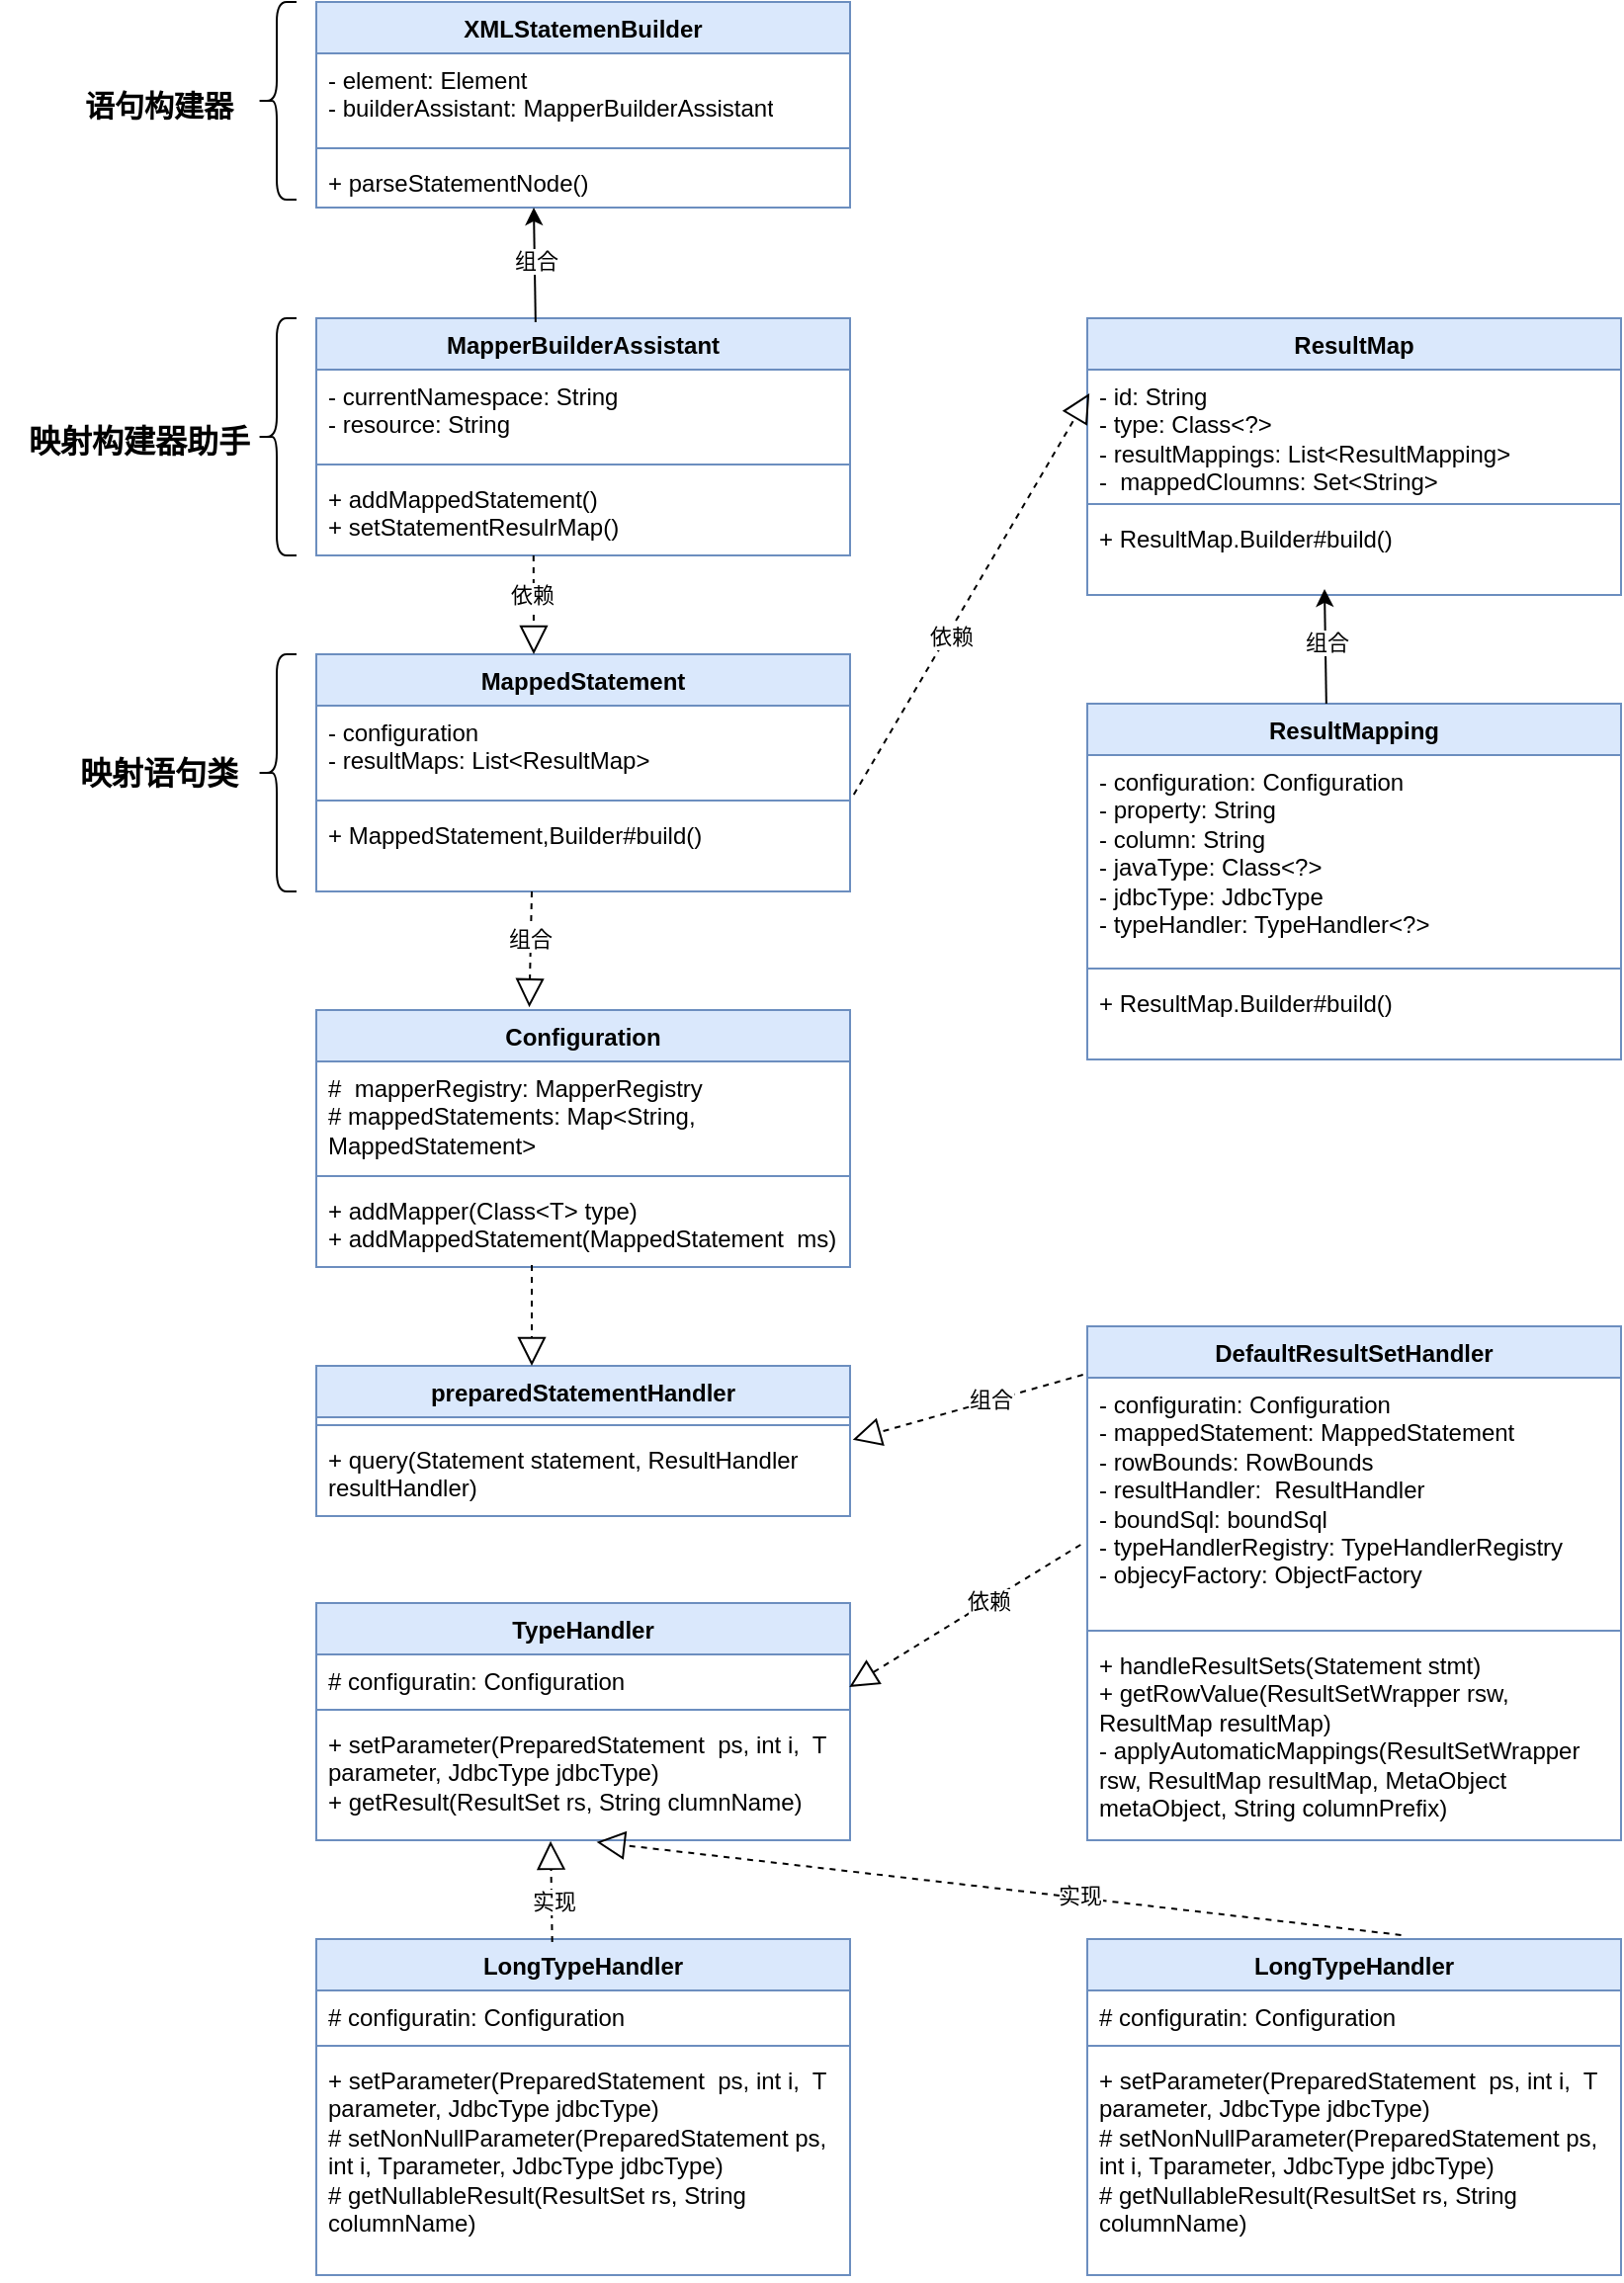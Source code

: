 <mxfile version="21.6.9" type="github">
  <diagram name="第 1 页" id="AXxm6MnpGRur1-2NQTSs">
    <mxGraphModel dx="3033" dy="1166" grid="1" gridSize="10" guides="1" tooltips="1" connect="1" arrows="1" fold="1" page="1" pageScale="1" pageWidth="827" pageHeight="1169" math="0" shadow="0">
      <root>
        <mxCell id="0" />
        <mxCell id="1" parent="0" />
        <mxCell id="1qDTzasl5xJ0afsqU2VG-1" value="XMLStatemenBuilder" style="swimlane;fontStyle=1;align=center;verticalAlign=top;childLayout=stackLayout;horizontal=1;startSize=26;horizontalStack=0;resizeParent=1;resizeParentMax=0;resizeLast=0;collapsible=1;marginBottom=0;whiteSpace=wrap;html=1;fillColor=#dae8fc;strokeColor=#6c8ebf;" vertex="1" parent="1">
          <mxGeometry x="90" y="90" width="270" height="104" as="geometry" />
        </mxCell>
        <mxCell id="1qDTzasl5xJ0afsqU2VG-2" value="- element: Element&lt;br&gt;- builderAssistant: MapperBuilderAssistant" style="text;strokeColor=none;fillColor=none;align=left;verticalAlign=top;spacingLeft=4;spacingRight=4;overflow=hidden;rotatable=0;points=[[0,0.5],[1,0.5]];portConstraint=eastwest;whiteSpace=wrap;html=1;" vertex="1" parent="1qDTzasl5xJ0afsqU2VG-1">
          <mxGeometry y="26" width="270" height="44" as="geometry" />
        </mxCell>
        <mxCell id="1qDTzasl5xJ0afsqU2VG-3" value="" style="line;strokeWidth=1;fillColor=none;align=left;verticalAlign=middle;spacingTop=-1;spacingLeft=3;spacingRight=3;rotatable=0;labelPosition=right;points=[];portConstraint=eastwest;strokeColor=inherit;" vertex="1" parent="1qDTzasl5xJ0afsqU2VG-1">
          <mxGeometry y="70" width="270" height="8" as="geometry" />
        </mxCell>
        <mxCell id="1qDTzasl5xJ0afsqU2VG-4" value="+ parseStatementNode()" style="text;strokeColor=none;fillColor=none;align=left;verticalAlign=top;spacingLeft=4;spacingRight=4;overflow=hidden;rotatable=0;points=[[0,0.5],[1,0.5]];portConstraint=eastwest;whiteSpace=wrap;html=1;" vertex="1" parent="1qDTzasl5xJ0afsqU2VG-1">
          <mxGeometry y="78" width="270" height="26" as="geometry" />
        </mxCell>
        <mxCell id="1qDTzasl5xJ0afsqU2VG-5" value="MapperBuilderAssistant" style="swimlane;fontStyle=1;align=center;verticalAlign=top;childLayout=stackLayout;horizontal=1;startSize=26;horizontalStack=0;resizeParent=1;resizeParentMax=0;resizeLast=0;collapsible=1;marginBottom=0;whiteSpace=wrap;html=1;fillColor=#dae8fc;strokeColor=#6c8ebf;" vertex="1" parent="1">
          <mxGeometry x="90" y="250" width="270" height="120" as="geometry" />
        </mxCell>
        <mxCell id="1qDTzasl5xJ0afsqU2VG-6" value="- currentNamespace: String&lt;br&gt;- resource: String" style="text;strokeColor=none;fillColor=none;align=left;verticalAlign=top;spacingLeft=4;spacingRight=4;overflow=hidden;rotatable=0;points=[[0,0.5],[1,0.5]];portConstraint=eastwest;whiteSpace=wrap;html=1;" vertex="1" parent="1qDTzasl5xJ0afsqU2VG-5">
          <mxGeometry y="26" width="270" height="44" as="geometry" />
        </mxCell>
        <mxCell id="1qDTzasl5xJ0afsqU2VG-7" value="" style="line;strokeWidth=1;fillColor=none;align=left;verticalAlign=middle;spacingTop=-1;spacingLeft=3;spacingRight=3;rotatable=0;labelPosition=right;points=[];portConstraint=eastwest;strokeColor=inherit;" vertex="1" parent="1qDTzasl5xJ0afsqU2VG-5">
          <mxGeometry y="70" width="270" height="8" as="geometry" />
        </mxCell>
        <mxCell id="1qDTzasl5xJ0afsqU2VG-8" value="+ addMappedStatement()&lt;br&gt;+ setStatementResulrMap()" style="text;strokeColor=none;fillColor=none;align=left;verticalAlign=top;spacingLeft=4;spacingRight=4;overflow=hidden;rotatable=0;points=[[0,0.5],[1,0.5]];portConstraint=eastwest;whiteSpace=wrap;html=1;" vertex="1" parent="1qDTzasl5xJ0afsqU2VG-5">
          <mxGeometry y="78" width="270" height="42" as="geometry" />
        </mxCell>
        <mxCell id="1qDTzasl5xJ0afsqU2VG-9" value="ResultMap" style="swimlane;fontStyle=1;align=center;verticalAlign=top;childLayout=stackLayout;horizontal=1;startSize=26;horizontalStack=0;resizeParent=1;resizeParentMax=0;resizeLast=0;collapsible=1;marginBottom=0;whiteSpace=wrap;html=1;fillColor=#dae8fc;strokeColor=#6c8ebf;" vertex="1" parent="1">
          <mxGeometry x="480" y="250" width="270" height="140" as="geometry" />
        </mxCell>
        <mxCell id="1qDTzasl5xJ0afsqU2VG-10" value="- id: String&lt;br&gt;- type: Class&amp;lt;?&amp;gt;&lt;br&gt;- resultMappings: List&amp;lt;ResultMapping&amp;gt;&lt;br&gt;-&amp;nbsp; mappedCloumns: Set&amp;lt;String&amp;gt;" style="text;strokeColor=none;fillColor=none;align=left;verticalAlign=top;spacingLeft=4;spacingRight=4;overflow=hidden;rotatable=0;points=[[0,0.5],[1,0.5]];portConstraint=eastwest;whiteSpace=wrap;html=1;" vertex="1" parent="1qDTzasl5xJ0afsqU2VG-9">
          <mxGeometry y="26" width="270" height="64" as="geometry" />
        </mxCell>
        <mxCell id="1qDTzasl5xJ0afsqU2VG-11" value="" style="line;strokeWidth=1;fillColor=none;align=left;verticalAlign=middle;spacingTop=-1;spacingLeft=3;spacingRight=3;rotatable=0;labelPosition=right;points=[];portConstraint=eastwest;strokeColor=inherit;" vertex="1" parent="1qDTzasl5xJ0afsqU2VG-9">
          <mxGeometry y="90" width="270" height="8" as="geometry" />
        </mxCell>
        <mxCell id="1qDTzasl5xJ0afsqU2VG-12" value="+ ResultMap.Builder#build()" style="text;strokeColor=none;fillColor=none;align=left;verticalAlign=top;spacingLeft=4;spacingRight=4;overflow=hidden;rotatable=0;points=[[0,0.5],[1,0.5]];portConstraint=eastwest;whiteSpace=wrap;html=1;" vertex="1" parent="1qDTzasl5xJ0afsqU2VG-9">
          <mxGeometry y="98" width="270" height="42" as="geometry" />
        </mxCell>
        <mxCell id="1qDTzasl5xJ0afsqU2VG-13" value="ResultMapping" style="swimlane;fontStyle=1;align=center;verticalAlign=top;childLayout=stackLayout;horizontal=1;startSize=26;horizontalStack=0;resizeParent=1;resizeParentMax=0;resizeLast=0;collapsible=1;marginBottom=0;whiteSpace=wrap;html=1;fillColor=#dae8fc;strokeColor=#6c8ebf;" vertex="1" parent="1">
          <mxGeometry x="480" y="445" width="270" height="180" as="geometry" />
        </mxCell>
        <mxCell id="1qDTzasl5xJ0afsqU2VG-14" value="- configuration: Configuration&lt;br&gt;- property: String&lt;br&gt;- column: String&lt;br&gt;- javaType: Class&amp;lt;?&amp;gt;&lt;br&gt;- jdbcType: JdbcType&lt;br&gt;- typeHandler: TypeHandler&amp;lt;?&amp;gt;" style="text;strokeColor=none;fillColor=none;align=left;verticalAlign=top;spacingLeft=4;spacingRight=4;overflow=hidden;rotatable=0;points=[[0,0.5],[1,0.5]];portConstraint=eastwest;whiteSpace=wrap;html=1;" vertex="1" parent="1qDTzasl5xJ0afsqU2VG-13">
          <mxGeometry y="26" width="270" height="104" as="geometry" />
        </mxCell>
        <mxCell id="1qDTzasl5xJ0afsqU2VG-15" value="" style="line;strokeWidth=1;fillColor=none;align=left;verticalAlign=middle;spacingTop=-1;spacingLeft=3;spacingRight=3;rotatable=0;labelPosition=right;points=[];portConstraint=eastwest;strokeColor=inherit;" vertex="1" parent="1qDTzasl5xJ0afsqU2VG-13">
          <mxGeometry y="130" width="270" height="8" as="geometry" />
        </mxCell>
        <mxCell id="1qDTzasl5xJ0afsqU2VG-16" value="+ ResultMap.Builder#build()" style="text;strokeColor=none;fillColor=none;align=left;verticalAlign=top;spacingLeft=4;spacingRight=4;overflow=hidden;rotatable=0;points=[[0,0.5],[1,0.5]];portConstraint=eastwest;whiteSpace=wrap;html=1;" vertex="1" parent="1qDTzasl5xJ0afsqU2VG-13">
          <mxGeometry y="138" width="270" height="42" as="geometry" />
        </mxCell>
        <mxCell id="1qDTzasl5xJ0afsqU2VG-22" value="MappedStatement" style="swimlane;fontStyle=1;align=center;verticalAlign=top;childLayout=stackLayout;horizontal=1;startSize=26;horizontalStack=0;resizeParent=1;resizeParentMax=0;resizeLast=0;collapsible=1;marginBottom=0;whiteSpace=wrap;html=1;fillColor=#dae8fc;strokeColor=#6c8ebf;" vertex="1" parent="1">
          <mxGeometry x="90" y="420" width="270" height="120" as="geometry" />
        </mxCell>
        <mxCell id="1qDTzasl5xJ0afsqU2VG-23" value="- configuration&lt;br&gt;- resultMaps: List&amp;lt;ResultMap&amp;gt;" style="text;strokeColor=none;fillColor=none;align=left;verticalAlign=top;spacingLeft=4;spacingRight=4;overflow=hidden;rotatable=0;points=[[0,0.5],[1,0.5]];portConstraint=eastwest;whiteSpace=wrap;html=1;" vertex="1" parent="1qDTzasl5xJ0afsqU2VG-22">
          <mxGeometry y="26" width="270" height="44" as="geometry" />
        </mxCell>
        <mxCell id="1qDTzasl5xJ0afsqU2VG-24" value="" style="line;strokeWidth=1;fillColor=none;align=left;verticalAlign=middle;spacingTop=-1;spacingLeft=3;spacingRight=3;rotatable=0;labelPosition=right;points=[];portConstraint=eastwest;strokeColor=inherit;" vertex="1" parent="1qDTzasl5xJ0afsqU2VG-22">
          <mxGeometry y="70" width="270" height="8" as="geometry" />
        </mxCell>
        <mxCell id="1qDTzasl5xJ0afsqU2VG-25" value="+ MappedStatement,Builder#build()" style="text;strokeColor=none;fillColor=none;align=left;verticalAlign=top;spacingLeft=4;spacingRight=4;overflow=hidden;rotatable=0;points=[[0,0.5],[1,0.5]];portConstraint=eastwest;whiteSpace=wrap;html=1;" vertex="1" parent="1qDTzasl5xJ0afsqU2VG-22">
          <mxGeometry y="78" width="270" height="42" as="geometry" />
        </mxCell>
        <mxCell id="1qDTzasl5xJ0afsqU2VG-26" value="Configuration" style="swimlane;fontStyle=1;align=center;verticalAlign=top;childLayout=stackLayout;horizontal=1;startSize=26;horizontalStack=0;resizeParent=1;resizeParentMax=0;resizeLast=0;collapsible=1;marginBottom=0;whiteSpace=wrap;html=1;fillColor=#dae8fc;strokeColor=#6c8ebf;" vertex="1" parent="1">
          <mxGeometry x="90" y="600" width="270" height="130" as="geometry" />
        </mxCell>
        <mxCell id="1qDTzasl5xJ0afsqU2VG-27" value="#&amp;nbsp; mapperRegistry: MapperRegistry&lt;br&gt;# mappedStatements: Map&amp;lt;String, MappedStatement&amp;gt;" style="text;strokeColor=none;fillColor=none;align=left;verticalAlign=top;spacingLeft=4;spacingRight=4;overflow=hidden;rotatable=0;points=[[0,0.5],[1,0.5]];portConstraint=eastwest;whiteSpace=wrap;html=1;" vertex="1" parent="1qDTzasl5xJ0afsqU2VG-26">
          <mxGeometry y="26" width="270" height="54" as="geometry" />
        </mxCell>
        <mxCell id="1qDTzasl5xJ0afsqU2VG-28" value="" style="line;strokeWidth=1;fillColor=none;align=left;verticalAlign=middle;spacingTop=-1;spacingLeft=3;spacingRight=3;rotatable=0;labelPosition=right;points=[];portConstraint=eastwest;strokeColor=inherit;" vertex="1" parent="1qDTzasl5xJ0afsqU2VG-26">
          <mxGeometry y="80" width="270" height="8" as="geometry" />
        </mxCell>
        <mxCell id="1qDTzasl5xJ0afsqU2VG-29" value="+ addMapper(Class&amp;lt;T&amp;gt; type)&lt;br&gt;+ addMappedStatement(MappedStatement&amp;nbsp; ms)" style="text;strokeColor=none;fillColor=none;align=left;verticalAlign=top;spacingLeft=4;spacingRight=4;overflow=hidden;rotatable=0;points=[[0,0.5],[1,0.5]];portConstraint=eastwest;whiteSpace=wrap;html=1;" vertex="1" parent="1qDTzasl5xJ0afsqU2VG-26">
          <mxGeometry y="88" width="270" height="42" as="geometry" />
        </mxCell>
        <mxCell id="1qDTzasl5xJ0afsqU2VG-30" value="preparedStatementHandler" style="swimlane;fontStyle=1;align=center;verticalAlign=top;childLayout=stackLayout;horizontal=1;startSize=26;horizontalStack=0;resizeParent=1;resizeParentMax=0;resizeLast=0;collapsible=1;marginBottom=0;whiteSpace=wrap;html=1;fillColor=#dae8fc;strokeColor=#6c8ebf;" vertex="1" parent="1">
          <mxGeometry x="90" y="780" width="270" height="76" as="geometry" />
        </mxCell>
        <mxCell id="1qDTzasl5xJ0afsqU2VG-32" value="" style="line;strokeWidth=1;fillColor=none;align=left;verticalAlign=middle;spacingTop=-1;spacingLeft=3;spacingRight=3;rotatable=0;labelPosition=right;points=[];portConstraint=eastwest;strokeColor=inherit;" vertex="1" parent="1qDTzasl5xJ0afsqU2VG-30">
          <mxGeometry y="26" width="270" height="8" as="geometry" />
        </mxCell>
        <mxCell id="1qDTzasl5xJ0afsqU2VG-33" value="+ query(Statement statement, ResultHandler resultHandler)" style="text;strokeColor=none;fillColor=none;align=left;verticalAlign=top;spacingLeft=4;spacingRight=4;overflow=hidden;rotatable=0;points=[[0,0.5],[1,0.5]];portConstraint=eastwest;whiteSpace=wrap;html=1;" vertex="1" parent="1qDTzasl5xJ0afsqU2VG-30">
          <mxGeometry y="34" width="270" height="42" as="geometry" />
        </mxCell>
        <mxCell id="1qDTzasl5xJ0afsqU2VG-38" value="TypeHandler" style="swimlane;fontStyle=1;align=center;verticalAlign=top;childLayout=stackLayout;horizontal=1;startSize=26;horizontalStack=0;resizeParent=1;resizeParentMax=0;resizeLast=0;collapsible=1;marginBottom=0;whiteSpace=wrap;html=1;fillColor=#dae8fc;strokeColor=#6c8ebf;" vertex="1" parent="1">
          <mxGeometry x="90" y="900" width="270" height="120" as="geometry" />
        </mxCell>
        <mxCell id="1qDTzasl5xJ0afsqU2VG-39" value="# configuratin: Configuration" style="text;strokeColor=none;fillColor=none;align=left;verticalAlign=top;spacingLeft=4;spacingRight=4;overflow=hidden;rotatable=0;points=[[0,0.5],[1,0.5]];portConstraint=eastwest;whiteSpace=wrap;html=1;" vertex="1" parent="1qDTzasl5xJ0afsqU2VG-38">
          <mxGeometry y="26" width="270" height="24" as="geometry" />
        </mxCell>
        <mxCell id="1qDTzasl5xJ0afsqU2VG-40" value="" style="line;strokeWidth=1;fillColor=none;align=left;verticalAlign=middle;spacingTop=-1;spacingLeft=3;spacingRight=3;rotatable=0;labelPosition=right;points=[];portConstraint=eastwest;strokeColor=inherit;" vertex="1" parent="1qDTzasl5xJ0afsqU2VG-38">
          <mxGeometry y="50" width="270" height="8" as="geometry" />
        </mxCell>
        <mxCell id="1qDTzasl5xJ0afsqU2VG-41" value="+ setParameter(PreparedStatement&amp;nbsp; ps, int i,&amp;nbsp; T parameter, JdbcType jdbcType)&lt;br&gt;+ getResult(ResultSet rs, String clumnName)" style="text;strokeColor=none;fillColor=none;align=left;verticalAlign=top;spacingLeft=4;spacingRight=4;overflow=hidden;rotatable=0;points=[[0,0.5],[1,0.5]];portConstraint=eastwest;whiteSpace=wrap;html=1;" vertex="1" parent="1qDTzasl5xJ0afsqU2VG-38">
          <mxGeometry y="58" width="270" height="62" as="geometry" />
        </mxCell>
        <mxCell id="1qDTzasl5xJ0afsqU2VG-44" value="LongTypeHandler" style="swimlane;fontStyle=1;align=center;verticalAlign=top;childLayout=stackLayout;horizontal=1;startSize=26;horizontalStack=0;resizeParent=1;resizeParentMax=0;resizeLast=0;collapsible=1;marginBottom=0;whiteSpace=wrap;html=1;fillColor=#dae8fc;strokeColor=#6c8ebf;" vertex="1" parent="1">
          <mxGeometry x="90" y="1070" width="270" height="170" as="geometry" />
        </mxCell>
        <mxCell id="1qDTzasl5xJ0afsqU2VG-45" value="# configuratin: Configuration" style="text;strokeColor=none;fillColor=none;align=left;verticalAlign=top;spacingLeft=4;spacingRight=4;overflow=hidden;rotatable=0;points=[[0,0.5],[1,0.5]];portConstraint=eastwest;whiteSpace=wrap;html=1;" vertex="1" parent="1qDTzasl5xJ0afsqU2VG-44">
          <mxGeometry y="26" width="270" height="24" as="geometry" />
        </mxCell>
        <mxCell id="1qDTzasl5xJ0afsqU2VG-46" value="" style="line;strokeWidth=1;fillColor=none;align=left;verticalAlign=middle;spacingTop=-1;spacingLeft=3;spacingRight=3;rotatable=0;labelPosition=right;points=[];portConstraint=eastwest;strokeColor=inherit;" vertex="1" parent="1qDTzasl5xJ0afsqU2VG-44">
          <mxGeometry y="50" width="270" height="8" as="geometry" />
        </mxCell>
        <mxCell id="1qDTzasl5xJ0afsqU2VG-47" value="+ setParameter(PreparedStatement&amp;nbsp; ps, int i,&amp;nbsp; T parameter, JdbcType jdbcType)&lt;br&gt;# setNonNullParameter(PreparedStatement ps, int i, Tparameter, JdbcType jdbcType)&lt;br&gt;# getNullableResult(ResultSet rs, String columnName)" style="text;strokeColor=none;fillColor=none;align=left;verticalAlign=top;spacingLeft=4;spacingRight=4;overflow=hidden;rotatable=0;points=[[0,0.5],[1,0.5]];portConstraint=eastwest;whiteSpace=wrap;html=1;" vertex="1" parent="1qDTzasl5xJ0afsqU2VG-44">
          <mxGeometry y="58" width="270" height="112" as="geometry" />
        </mxCell>
        <mxCell id="1qDTzasl5xJ0afsqU2VG-48" value="LongTypeHandler" style="swimlane;fontStyle=1;align=center;verticalAlign=top;childLayout=stackLayout;horizontal=1;startSize=26;horizontalStack=0;resizeParent=1;resizeParentMax=0;resizeLast=0;collapsible=1;marginBottom=0;whiteSpace=wrap;html=1;fillColor=#dae8fc;strokeColor=#6c8ebf;" vertex="1" parent="1">
          <mxGeometry x="480" y="1070" width="270" height="170" as="geometry" />
        </mxCell>
        <mxCell id="1qDTzasl5xJ0afsqU2VG-49" value="# configuratin: Configuration" style="text;strokeColor=none;fillColor=none;align=left;verticalAlign=top;spacingLeft=4;spacingRight=4;overflow=hidden;rotatable=0;points=[[0,0.5],[1,0.5]];portConstraint=eastwest;whiteSpace=wrap;html=1;" vertex="1" parent="1qDTzasl5xJ0afsqU2VG-48">
          <mxGeometry y="26" width="270" height="24" as="geometry" />
        </mxCell>
        <mxCell id="1qDTzasl5xJ0afsqU2VG-50" value="" style="line;strokeWidth=1;fillColor=none;align=left;verticalAlign=middle;spacingTop=-1;spacingLeft=3;spacingRight=3;rotatable=0;labelPosition=right;points=[];portConstraint=eastwest;strokeColor=inherit;" vertex="1" parent="1qDTzasl5xJ0afsqU2VG-48">
          <mxGeometry y="50" width="270" height="8" as="geometry" />
        </mxCell>
        <mxCell id="1qDTzasl5xJ0afsqU2VG-51" value="+ setParameter(PreparedStatement&amp;nbsp; ps, int i,&amp;nbsp; T parameter, JdbcType jdbcType)&lt;br&gt;# setNonNullParameter(PreparedStatement ps, int i, Tparameter, JdbcType jdbcType)&lt;br&gt;# getNullableResult(ResultSet rs, String columnName)" style="text;strokeColor=none;fillColor=none;align=left;verticalAlign=top;spacingLeft=4;spacingRight=4;overflow=hidden;rotatable=0;points=[[0,0.5],[1,0.5]];portConstraint=eastwest;whiteSpace=wrap;html=1;" vertex="1" parent="1qDTzasl5xJ0afsqU2VG-48">
          <mxGeometry y="58" width="270" height="112" as="geometry" />
        </mxCell>
        <mxCell id="1qDTzasl5xJ0afsqU2VG-57" value="DefaultResultSetHandler" style="swimlane;fontStyle=1;align=center;verticalAlign=top;childLayout=stackLayout;horizontal=1;startSize=26;horizontalStack=0;resizeParent=1;resizeParentMax=0;resizeLast=0;collapsible=1;marginBottom=0;whiteSpace=wrap;html=1;fillColor=#dae8fc;strokeColor=#6c8ebf;" vertex="1" parent="1">
          <mxGeometry x="480" y="760" width="270" height="260" as="geometry" />
        </mxCell>
        <mxCell id="1qDTzasl5xJ0afsqU2VG-58" value="- configuratin: Configuration&lt;br&gt;- mappedStatement: MappedStatement&lt;br&gt;- rowBounds: RowBounds&lt;br&gt;- resultHandler:&amp;nbsp; ResultHandler&lt;br&gt;- boundSql: boundSql&lt;br&gt;- typeHandlerRegistry: TypeHandlerRegistry&lt;br&gt;- objecyFactory: ObjectFactory" style="text;strokeColor=none;fillColor=none;align=left;verticalAlign=top;spacingLeft=4;spacingRight=4;overflow=hidden;rotatable=0;points=[[0,0.5],[1,0.5]];portConstraint=eastwest;whiteSpace=wrap;html=1;" vertex="1" parent="1qDTzasl5xJ0afsqU2VG-57">
          <mxGeometry y="26" width="270" height="124" as="geometry" />
        </mxCell>
        <mxCell id="1qDTzasl5xJ0afsqU2VG-59" value="" style="line;strokeWidth=1;fillColor=none;align=left;verticalAlign=middle;spacingTop=-1;spacingLeft=3;spacingRight=3;rotatable=0;labelPosition=right;points=[];portConstraint=eastwest;strokeColor=inherit;" vertex="1" parent="1qDTzasl5xJ0afsqU2VG-57">
          <mxGeometry y="150" width="270" height="8" as="geometry" />
        </mxCell>
        <mxCell id="1qDTzasl5xJ0afsqU2VG-60" value="+ handleResultSets(Statement stmt)&lt;br&gt;+ getRowValue(ResultSetWrapper rsw, ResultMap resultMap)&lt;br&gt;- applyAutomaticMappings(ResultSetWrapper rsw, ResultMap resultMap, MetaObject metaObject, String columnPrefix)" style="text;strokeColor=none;fillColor=none;align=left;verticalAlign=top;spacingLeft=4;spacingRight=4;overflow=hidden;rotatable=0;points=[[0,0.5],[1,0.5]];portConstraint=eastwest;whiteSpace=wrap;html=1;" vertex="1" parent="1qDTzasl5xJ0afsqU2VG-57">
          <mxGeometry y="158" width="270" height="102" as="geometry" />
        </mxCell>
        <mxCell id="1qDTzasl5xJ0afsqU2VG-61" value="" style="endArrow=classic;html=1;rounded=0;entryX=0.404;entryY=0.923;entryDx=0;entryDy=0;entryPerimeter=0;" edge="1" parent="1">
          <mxGeometry width="50" height="50" relative="1" as="geometry">
            <mxPoint x="600.92" y="445" as="sourcePoint" />
            <mxPoint x="600" y="386.998" as="targetPoint" />
          </mxGeometry>
        </mxCell>
        <mxCell id="1qDTzasl5xJ0afsqU2VG-62" value="组合" style="edgeLabel;html=1;align=center;verticalAlign=middle;resizable=0;points=[];" vertex="1" connectable="0" parent="1qDTzasl5xJ0afsqU2VG-61">
          <mxGeometry x="0.091" relative="1" as="geometry">
            <mxPoint as="offset" />
          </mxGeometry>
        </mxCell>
        <mxCell id="1qDTzasl5xJ0afsqU2VG-63" value="" style="endArrow=block;dashed=1;endFill=0;endSize=12;html=1;rounded=0;exitX=0.407;exitY=1;exitDx=0;exitDy=0;exitPerimeter=0;" edge="1" parent="1" source="1qDTzasl5xJ0afsqU2VG-8">
          <mxGeometry width="160" relative="1" as="geometry">
            <mxPoint x="340" y="220" as="sourcePoint" />
            <mxPoint x="200" y="420" as="targetPoint" />
          </mxGeometry>
        </mxCell>
        <mxCell id="1qDTzasl5xJ0afsqU2VG-69" value="依赖" style="edgeLabel;html=1;align=center;verticalAlign=middle;resizable=0;points=[];" vertex="1" connectable="0" parent="1qDTzasl5xJ0afsqU2VG-63">
          <mxGeometry x="-0.2" y="-1" relative="1" as="geometry">
            <mxPoint as="offset" />
          </mxGeometry>
        </mxCell>
        <mxCell id="1qDTzasl5xJ0afsqU2VG-67" value="" style="endArrow=classic;html=1;rounded=0;entryX=0.404;entryY=0.923;entryDx=0;entryDy=0;entryPerimeter=0;" edge="1" parent="1">
          <mxGeometry width="50" height="50" relative="1" as="geometry">
            <mxPoint x="200.92" y="252" as="sourcePoint" />
            <mxPoint x="200" y="193.998" as="targetPoint" />
          </mxGeometry>
        </mxCell>
        <mxCell id="1qDTzasl5xJ0afsqU2VG-68" value="组合" style="edgeLabel;html=1;align=center;verticalAlign=middle;resizable=0;points=[];" vertex="1" connectable="0" parent="1qDTzasl5xJ0afsqU2VG-67">
          <mxGeometry x="0.091" relative="1" as="geometry">
            <mxPoint as="offset" />
          </mxGeometry>
        </mxCell>
        <mxCell id="1qDTzasl5xJ0afsqU2VG-74" value="" style="endArrow=block;dashed=1;endFill=0;endSize=12;html=1;rounded=0;exitX=1.007;exitY=1.023;exitDx=0;exitDy=0;exitPerimeter=0;entryX=0.004;entryY=0.188;entryDx=0;entryDy=0;entryPerimeter=0;" edge="1" parent="1" source="1qDTzasl5xJ0afsqU2VG-23" target="1qDTzasl5xJ0afsqU2VG-10">
          <mxGeometry width="160" relative="1" as="geometry">
            <mxPoint x="390.11" y="370" as="sourcePoint" />
            <mxPoint x="390.11" y="420" as="targetPoint" />
          </mxGeometry>
        </mxCell>
        <mxCell id="1qDTzasl5xJ0afsqU2VG-75" value="依赖" style="edgeLabel;html=1;align=center;verticalAlign=middle;resizable=0;points=[];" vertex="1" connectable="0" parent="1qDTzasl5xJ0afsqU2VG-74">
          <mxGeometry x="-0.2" y="-1" relative="1" as="geometry">
            <mxPoint as="offset" />
          </mxGeometry>
        </mxCell>
        <mxCell id="1qDTzasl5xJ0afsqU2VG-76" value="" style="endArrow=block;dashed=1;endFill=0;endSize=12;html=1;rounded=0;entryX=0.404;entryY=-0.023;entryDx=0;entryDy=0;entryPerimeter=0;" edge="1" parent="1">
          <mxGeometry width="160" relative="1" as="geometry">
            <mxPoint x="199" y="729" as="sourcePoint" />
            <mxPoint x="199" y="779.99" as="targetPoint" />
          </mxGeometry>
        </mxCell>
        <mxCell id="1qDTzasl5xJ0afsqU2VG-79" value="" style="endArrow=block;dashed=1;endFill=0;endSize=12;html=1;rounded=0;entryX=0.399;entryY=-0.011;entryDx=0;entryDy=0;entryPerimeter=0;" edge="1" parent="1" target="1qDTzasl5xJ0afsqU2VG-26">
          <mxGeometry width="160" relative="1" as="geometry">
            <mxPoint x="199" y="540" as="sourcePoint" />
            <mxPoint x="199" y="590" as="targetPoint" />
          </mxGeometry>
        </mxCell>
        <mxCell id="1qDTzasl5xJ0afsqU2VG-80" value="组合" style="edgeLabel;html=1;align=center;verticalAlign=middle;resizable=0;points=[];" vertex="1" connectable="0" parent="1qDTzasl5xJ0afsqU2VG-79">
          <mxGeometry x="-0.2" y="-1" relative="1" as="geometry">
            <mxPoint as="offset" />
          </mxGeometry>
        </mxCell>
        <mxCell id="1qDTzasl5xJ0afsqU2VG-81" value="" style="endArrow=block;dashed=1;endFill=0;endSize=12;html=1;rounded=0;entryX=1.005;entryY=0.081;entryDx=0;entryDy=0;entryPerimeter=0;exitX=-0.008;exitY=-0.012;exitDx=0;exitDy=0;exitPerimeter=0;" edge="1" parent="1" source="1qDTzasl5xJ0afsqU2VG-58" target="1qDTzasl5xJ0afsqU2VG-33">
          <mxGeometry width="160" relative="1" as="geometry">
            <mxPoint x="413.27" y="788.71" as="sourcePoint" />
            <mxPoint x="412.27" y="847.71" as="targetPoint" />
          </mxGeometry>
        </mxCell>
        <mxCell id="1qDTzasl5xJ0afsqU2VG-82" value="组合" style="edgeLabel;html=1;align=center;verticalAlign=middle;resizable=0;points=[];" vertex="1" connectable="0" parent="1qDTzasl5xJ0afsqU2VG-81">
          <mxGeometry x="-0.2" y="-1" relative="1" as="geometry">
            <mxPoint as="offset" />
          </mxGeometry>
        </mxCell>
        <mxCell id="1qDTzasl5xJ0afsqU2VG-84" value="" style="endArrow=block;dashed=1;endFill=0;endSize=12;html=1;rounded=0;entryX=0.439;entryY=1.007;entryDx=0;entryDy=0;entryPerimeter=0;exitX=0.442;exitY=0.009;exitDx=0;exitDy=0;exitPerimeter=0;" edge="1" parent="1" source="1qDTzasl5xJ0afsqU2VG-44" target="1qDTzasl5xJ0afsqU2VG-41">
          <mxGeometry width="160" relative="1" as="geometry">
            <mxPoint x="480" y="928.97" as="sourcePoint" />
            <mxPoint x="361.19" y="1020" as="targetPoint" />
          </mxGeometry>
        </mxCell>
        <mxCell id="1qDTzasl5xJ0afsqU2VG-85" value="实现" style="edgeLabel;html=1;align=center;verticalAlign=middle;resizable=0;points=[];" vertex="1" connectable="0" parent="1qDTzasl5xJ0afsqU2VG-84">
          <mxGeometry x="-0.2" y="-1" relative="1" as="geometry">
            <mxPoint as="offset" />
          </mxGeometry>
        </mxCell>
        <mxCell id="1qDTzasl5xJ0afsqU2VG-86" value="" style="endArrow=block;dashed=1;endFill=0;endSize=12;html=1;rounded=0;entryX=0.525;entryY=1.015;entryDx=0;entryDy=0;entryPerimeter=0;exitX=0.588;exitY=-0.012;exitDx=0;exitDy=0;exitPerimeter=0;" edge="1" parent="1" source="1qDTzasl5xJ0afsqU2VG-48" target="1qDTzasl5xJ0afsqU2VG-41">
          <mxGeometry width="160" relative="1" as="geometry">
            <mxPoint x="472.81" y="960" as="sourcePoint" />
            <mxPoint x="353.65" y="1051.51" as="targetPoint" />
          </mxGeometry>
        </mxCell>
        <mxCell id="1qDTzasl5xJ0afsqU2VG-87" value="实现" style="edgeLabel;html=1;align=center;verticalAlign=middle;resizable=0;points=[];" vertex="1" connectable="0" parent="1qDTzasl5xJ0afsqU2VG-86">
          <mxGeometry x="-0.2" y="-1" relative="1" as="geometry">
            <mxPoint as="offset" />
          </mxGeometry>
        </mxCell>
        <mxCell id="1qDTzasl5xJ0afsqU2VG-89" value="" style="endArrow=block;dashed=1;endFill=0;endSize=12;html=1;rounded=0;entryX=1.005;entryY=0.081;entryDx=0;entryDy=0;entryPerimeter=0;exitX=-0.008;exitY=-0.012;exitDx=0;exitDy=0;exitPerimeter=0;" edge="1" parent="1">
          <mxGeometry width="160" relative="1" as="geometry">
            <mxPoint x="476.65" y="870.49" as="sourcePoint" />
            <mxPoint x="359.65" y="942.49" as="targetPoint" />
          </mxGeometry>
        </mxCell>
        <mxCell id="1qDTzasl5xJ0afsqU2VG-90" value="依赖" style="edgeLabel;html=1;align=center;verticalAlign=middle;resizable=0;points=[];" vertex="1" connectable="0" parent="1qDTzasl5xJ0afsqU2VG-89">
          <mxGeometry x="-0.2" y="-1" relative="1" as="geometry">
            <mxPoint as="offset" />
          </mxGeometry>
        </mxCell>
        <mxCell id="1qDTzasl5xJ0afsqU2VG-93" value="" style="shape=curlyBracket;whiteSpace=wrap;html=1;rounded=1;labelPosition=left;verticalLabelPosition=middle;align=right;verticalAlign=middle;" vertex="1" parent="1">
          <mxGeometry x="60" y="90" width="20" height="100" as="geometry" />
        </mxCell>
        <mxCell id="1qDTzasl5xJ0afsqU2VG-96" value="&lt;font style=&quot;font-size: 15px;&quot;&gt;&lt;b&gt;语句构建器&lt;/b&gt;&lt;/font&gt;" style="text;html=1;align=center;verticalAlign=top;resizable=0;points=[];autosize=1;strokeColor=none;fillColor=none;flipV=1;fontSize=15;" vertex="1" parent="1">
          <mxGeometry x="-40" y="127" width="100" height="30" as="geometry" />
        </mxCell>
        <mxCell id="1qDTzasl5xJ0afsqU2VG-98" value="" style="shape=curlyBracket;whiteSpace=wrap;html=1;rounded=1;labelPosition=left;verticalLabelPosition=middle;align=right;verticalAlign=middle;" vertex="1" parent="1">
          <mxGeometry x="60" y="250" width="20" height="120" as="geometry" />
        </mxCell>
        <mxCell id="1qDTzasl5xJ0afsqU2VG-99" value="" style="shape=curlyBracket;whiteSpace=wrap;html=1;rounded=1;labelPosition=left;verticalLabelPosition=middle;align=right;verticalAlign=middle;" vertex="1" parent="1">
          <mxGeometry x="60" y="420" width="20" height="120" as="geometry" />
        </mxCell>
        <mxCell id="1qDTzasl5xJ0afsqU2VG-100" value="&lt;font style=&quot;font-size: 16px;&quot;&gt;&lt;b&gt;映射构建器助手&lt;/b&gt;&lt;/font&gt;" style="text;html=1;align=center;verticalAlign=middle;resizable=0;points=[];autosize=1;strokeColor=none;fillColor=none;" vertex="1" parent="1">
          <mxGeometry x="-70" y="297" width="140" height="30" as="geometry" />
        </mxCell>
        <mxCell id="1qDTzasl5xJ0afsqU2VG-101" value="&lt;font style=&quot;font-size: 16px;&quot;&gt;&lt;b&gt;映射语句类&lt;/b&gt;&lt;/font&gt;" style="text;html=1;align=center;verticalAlign=middle;resizable=0;points=[];autosize=1;strokeColor=none;fillColor=none;" vertex="1" parent="1">
          <mxGeometry x="-40" y="465" width="100" height="30" as="geometry" />
        </mxCell>
      </root>
    </mxGraphModel>
  </diagram>
</mxfile>
